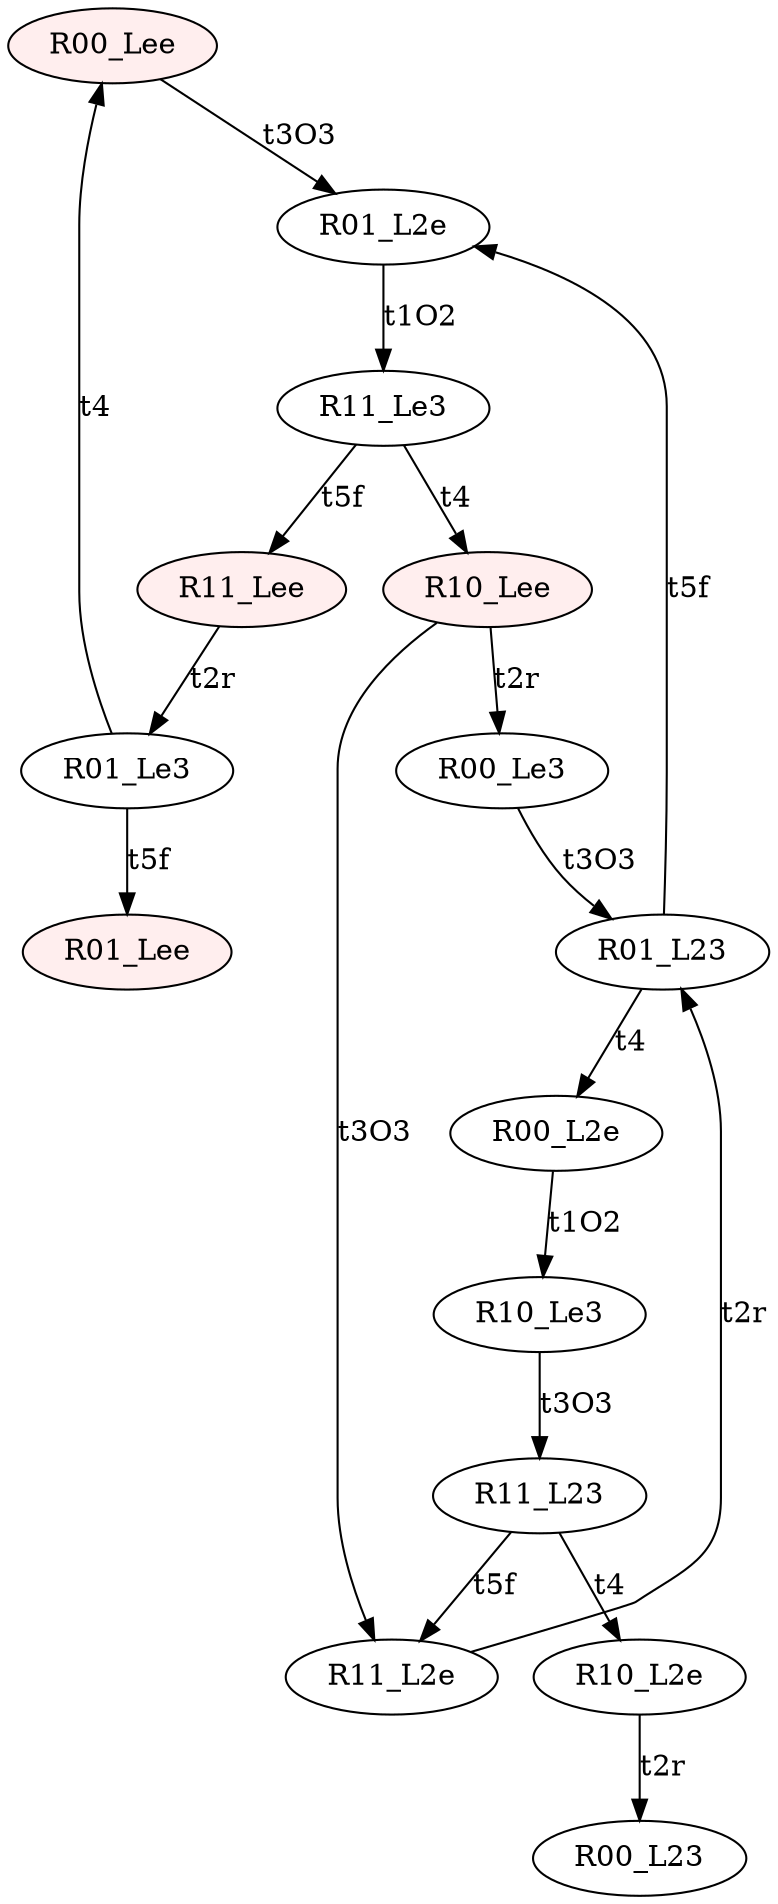 digraph "SCinput/e" {
node [style=filled fillcolor="#FFEEEE"]; R00_Lee ;
node [fillcolor="#FFFFFF"]; R01_L2e ;
node [fillcolor="#FFFFFF"]; R11_Le3 ;
node [style=filled fillcolor="#FFEEEE"]; R10_Lee ;
node [fillcolor="#FFFFFF"]; R00_Le3 ;
node [fillcolor="#FFFFFF"]; R01_L23 ;
node [fillcolor="#FFFFFF"]; R00_L2e ;
node [fillcolor="#FFFFFF"]; R10_Le3 ;
node [fillcolor="#FFFFFF"]; R11_L23 ;
node [fillcolor="#FFFFFF"]; R10_L2e ;
node [fillcolor="#FFFFFF"]; R00_L23 ;
node [fillcolor="#FFFFFF"]; R11_L2e ;
node [style=filled fillcolor="#FFEEEE"]; R11_Lee ;
node [fillcolor="#FFFFFF"]; R01_Le3 ;
node [style=filled fillcolor="#FFEEEE"]; R01_Lee ;
R00_Lee -> R01_L2e [label=t3O3]
R01_L2e -> R11_Le3 [label=t1O2]
R11_Le3 -> R11_Lee [label=t5f]
R11_Le3 -> R10_Lee [label=t4]
R10_Lee -> R11_L2e [label=t3O3]
R10_Lee -> R00_Le3 [label=t2r]
R00_Le3 -> R01_L23 [label=t3O3]
R01_L23 -> R01_L2e [label=t5f]
R01_L23 -> R00_L2e [label=t4]
R00_L2e -> R10_Le3 [label=t1O2]
R10_Le3 -> R11_L23 [label=t3O3]
R11_L23 -> R11_L2e [label=t5f]
R11_L23 -> R10_L2e [label=t4]
R10_L2e -> R00_L23 [label=t2r]
R11_L2e -> R01_L23 [label=t2r]
R11_Lee -> R01_Le3 [label=t2r]
R01_Le3 -> R01_Lee [label=t5f]
R01_Le3 -> R00_Lee [label=t4]
}